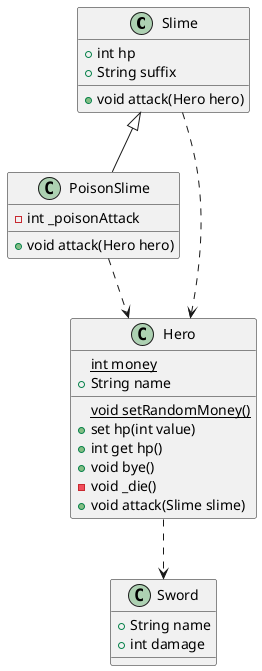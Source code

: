 @startuml skinparam groupInheritance 1

class Slime {
    +int hp
    +String suffix
    +void attack(Hero hero)
}
class PoisonSlime {
    -int _poisonAttack
    +void attack(Hero hero)
}
class Hero {
    {static}int money 
    +String name
    {static}void setRandomMoney()
    +set hp(int value)
    +int get hp()
    +void bye()
    -void _die()
    +void attack(Slime slime)
}
class Sword{
    +String name
    +int damage     
}
Slime <|-- PoisonSlime
Slime ..> Hero
PoisonSlime ..> Hero
Hero ..> Sword
@enduml